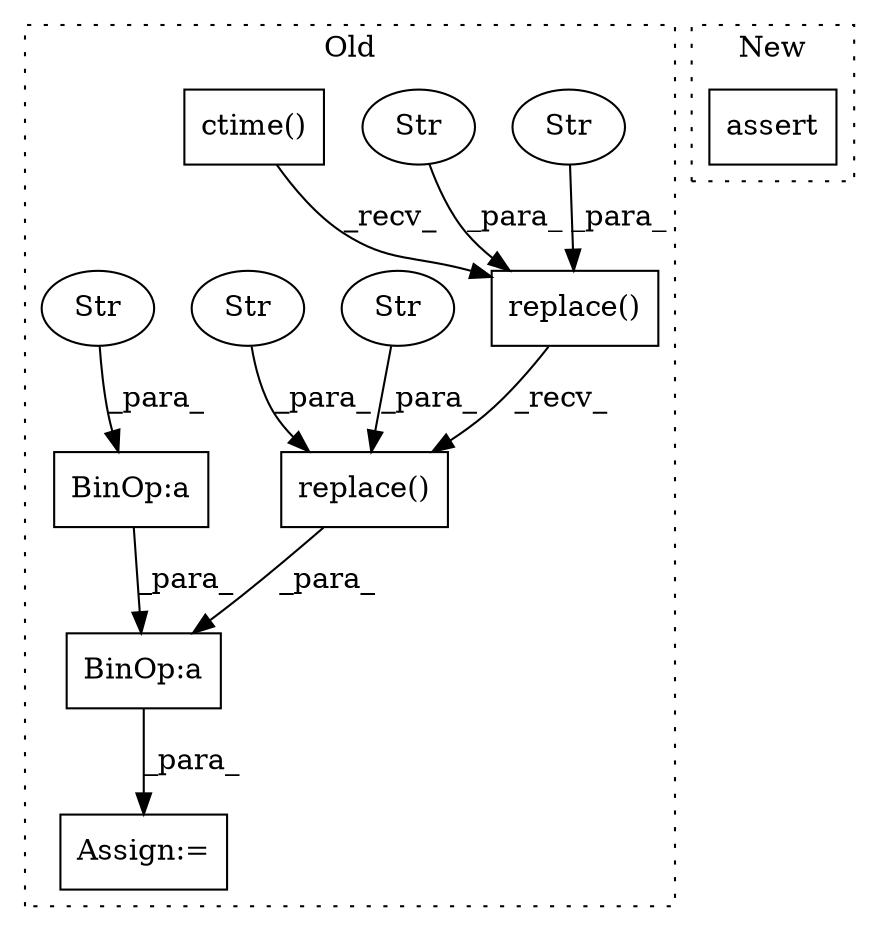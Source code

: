 digraph G {
subgraph cluster0 {
1 [label="replace()" a="75" s="4565,4594" l="21,1" shape="box"];
3 [label="Str" a="66" s="4591" l="3" shape="ellipse"];
4 [label="Str" a="66" s="4586" l="3" shape="ellipse"];
5 [label="replace()" a="75" s="4565,4612" l="39,1" shape="box"];
6 [label="Str" a="66" s="4609" l="3" shape="ellipse"];
7 [label="Str" a="66" s="4604" l="3" shape="ellipse"];
8 [label="Assign:=" a="68" s="4541" l="3" shape="box"];
9 [label="BinOp:a" a="82" s="4556" l="3" shape="box"];
10 [label="BinOp:a" a="82" s="4547" l="18" shape="box"];
11 [label="Str" a="66" s="4559" l="3" shape="ellipse"];
12 [label="ctime()" a="75" s="4565" l="12" shape="box"];
label = "Old";
style="dotted";
}
subgraph cluster1 {
2 [label="assert" a="65" s="3961" l="7" shape="box"];
label = "New";
style="dotted";
}
1 -> 5 [label="_recv_"];
3 -> 1 [label="_para_"];
4 -> 1 [label="_para_"];
5 -> 10 [label="_para_"];
6 -> 5 [label="_para_"];
7 -> 5 [label="_para_"];
9 -> 10 [label="_para_"];
10 -> 8 [label="_para_"];
11 -> 9 [label="_para_"];
12 -> 1 [label="_recv_"];
}